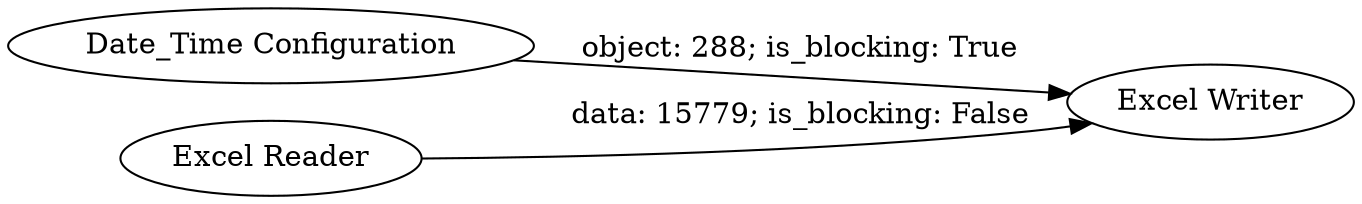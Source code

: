 digraph {
	"-301735648930502335_2" [label="Excel Writer"]
	"-301735648930502335_3" [label="Date_Time Configuration"]
	"-301735648930502335_1" [label="Excel Reader"]
	"-301735648930502335_3" -> "-301735648930502335_2" [label="object: 288; is_blocking: True"]
	"-301735648930502335_1" -> "-301735648930502335_2" [label="data: 15779; is_blocking: False"]
	rankdir=LR
}
